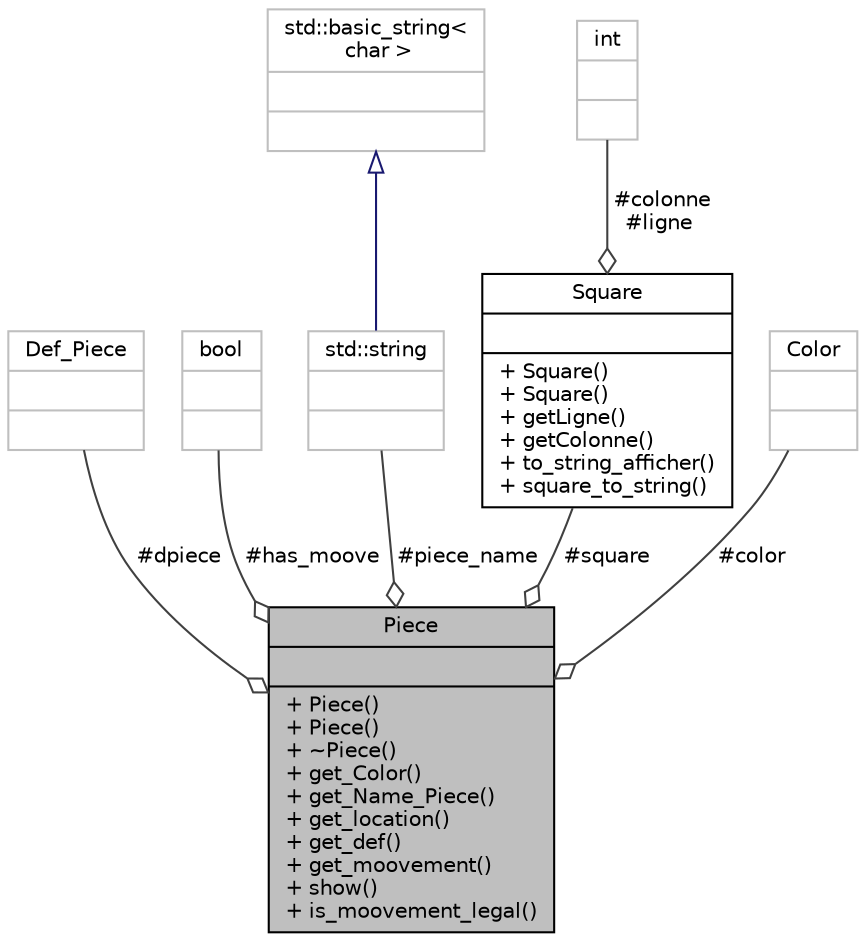 digraph "Piece"
{
 // LATEX_PDF_SIZE
  edge [fontname="Helvetica",fontsize="10",labelfontname="Helvetica",labelfontsize="10"];
  node [fontname="Helvetica",fontsize="10",shape=record];
  Node1 [label="{Piece\n||+ Piece()\l+ Piece()\l+ ~Piece()\l+ get_Color()\l+ get_Name_Piece()\l+ get_location()\l+ get_def()\l+ get_moovement()\l+ show()\l+ is_moovement_legal()\l}",height=0.2,width=0.4,color="black", fillcolor="grey75", style="filled", fontcolor="black",tooltip="Cette classe va gérer les différentes pièces présentes sur l'échiquier et leurs couleurs à chacunes."];
  Node2 -> Node1 [color="grey25",fontsize="10",style="solid",label=" #dpiece" ,arrowhead="odiamond",fontname="Helvetica"];
  Node2 [label="{Def_Piece\n||}",height=0.2,width=0.4,color="grey75", fillcolor="white", style="filled",tooltip=" "];
  Node3 -> Node1 [color="grey25",fontsize="10",style="solid",label=" #has_moove" ,arrowhead="odiamond",fontname="Helvetica"];
  Node3 [label="{bool\n||}",height=0.2,width=0.4,color="grey75", fillcolor="white", style="filled",tooltip=" "];
  Node4 -> Node1 [color="grey25",fontsize="10",style="solid",label=" #piece_name" ,arrowhead="odiamond",fontname="Helvetica"];
  Node4 [label="{std::string\n||}",height=0.2,width=0.4,color="grey75", fillcolor="white", style="filled",tooltip="STL class."];
  Node5 -> Node4 [dir="back",color="midnightblue",fontsize="10",style="solid",arrowtail="onormal",fontname="Helvetica"];
  Node5 [label="{std::basic_string\<\l char \>\n||}",height=0.2,width=0.4,color="grey75", fillcolor="white", style="filled",tooltip="STL class."];
  Node6 -> Node1 [color="grey25",fontsize="10",style="solid",label=" #square" ,arrowhead="odiamond",fontname="Helvetica"];
  Node6 [label="{Square\n||+ Square()\l+ Square()\l+ getLigne()\l+ getColonne()\l+ to_string_afficher()\l+ square_to_string()\l}",height=0.2,width=0.4,color="black", fillcolor="white", style="filled",URL="$d3/d72/classSquare.html",tooltip="Cette classe a pour vocation de représenter l'état et la position d'une pièce."];
  Node7 -> Node6 [color="grey25",fontsize="10",style="solid",label=" #colonne\n#ligne" ,arrowhead="odiamond",fontname="Helvetica"];
  Node7 [label="{int\n||}",height=0.2,width=0.4,color="grey75", fillcolor="white", style="filled",tooltip=" "];
  Node8 -> Node1 [color="grey25",fontsize="10",style="solid",label=" #color" ,arrowhead="odiamond",fontname="Helvetica"];
  Node8 [label="{Color\n||}",height=0.2,width=0.4,color="grey75", fillcolor="white", style="filled",tooltip=" "];
}
